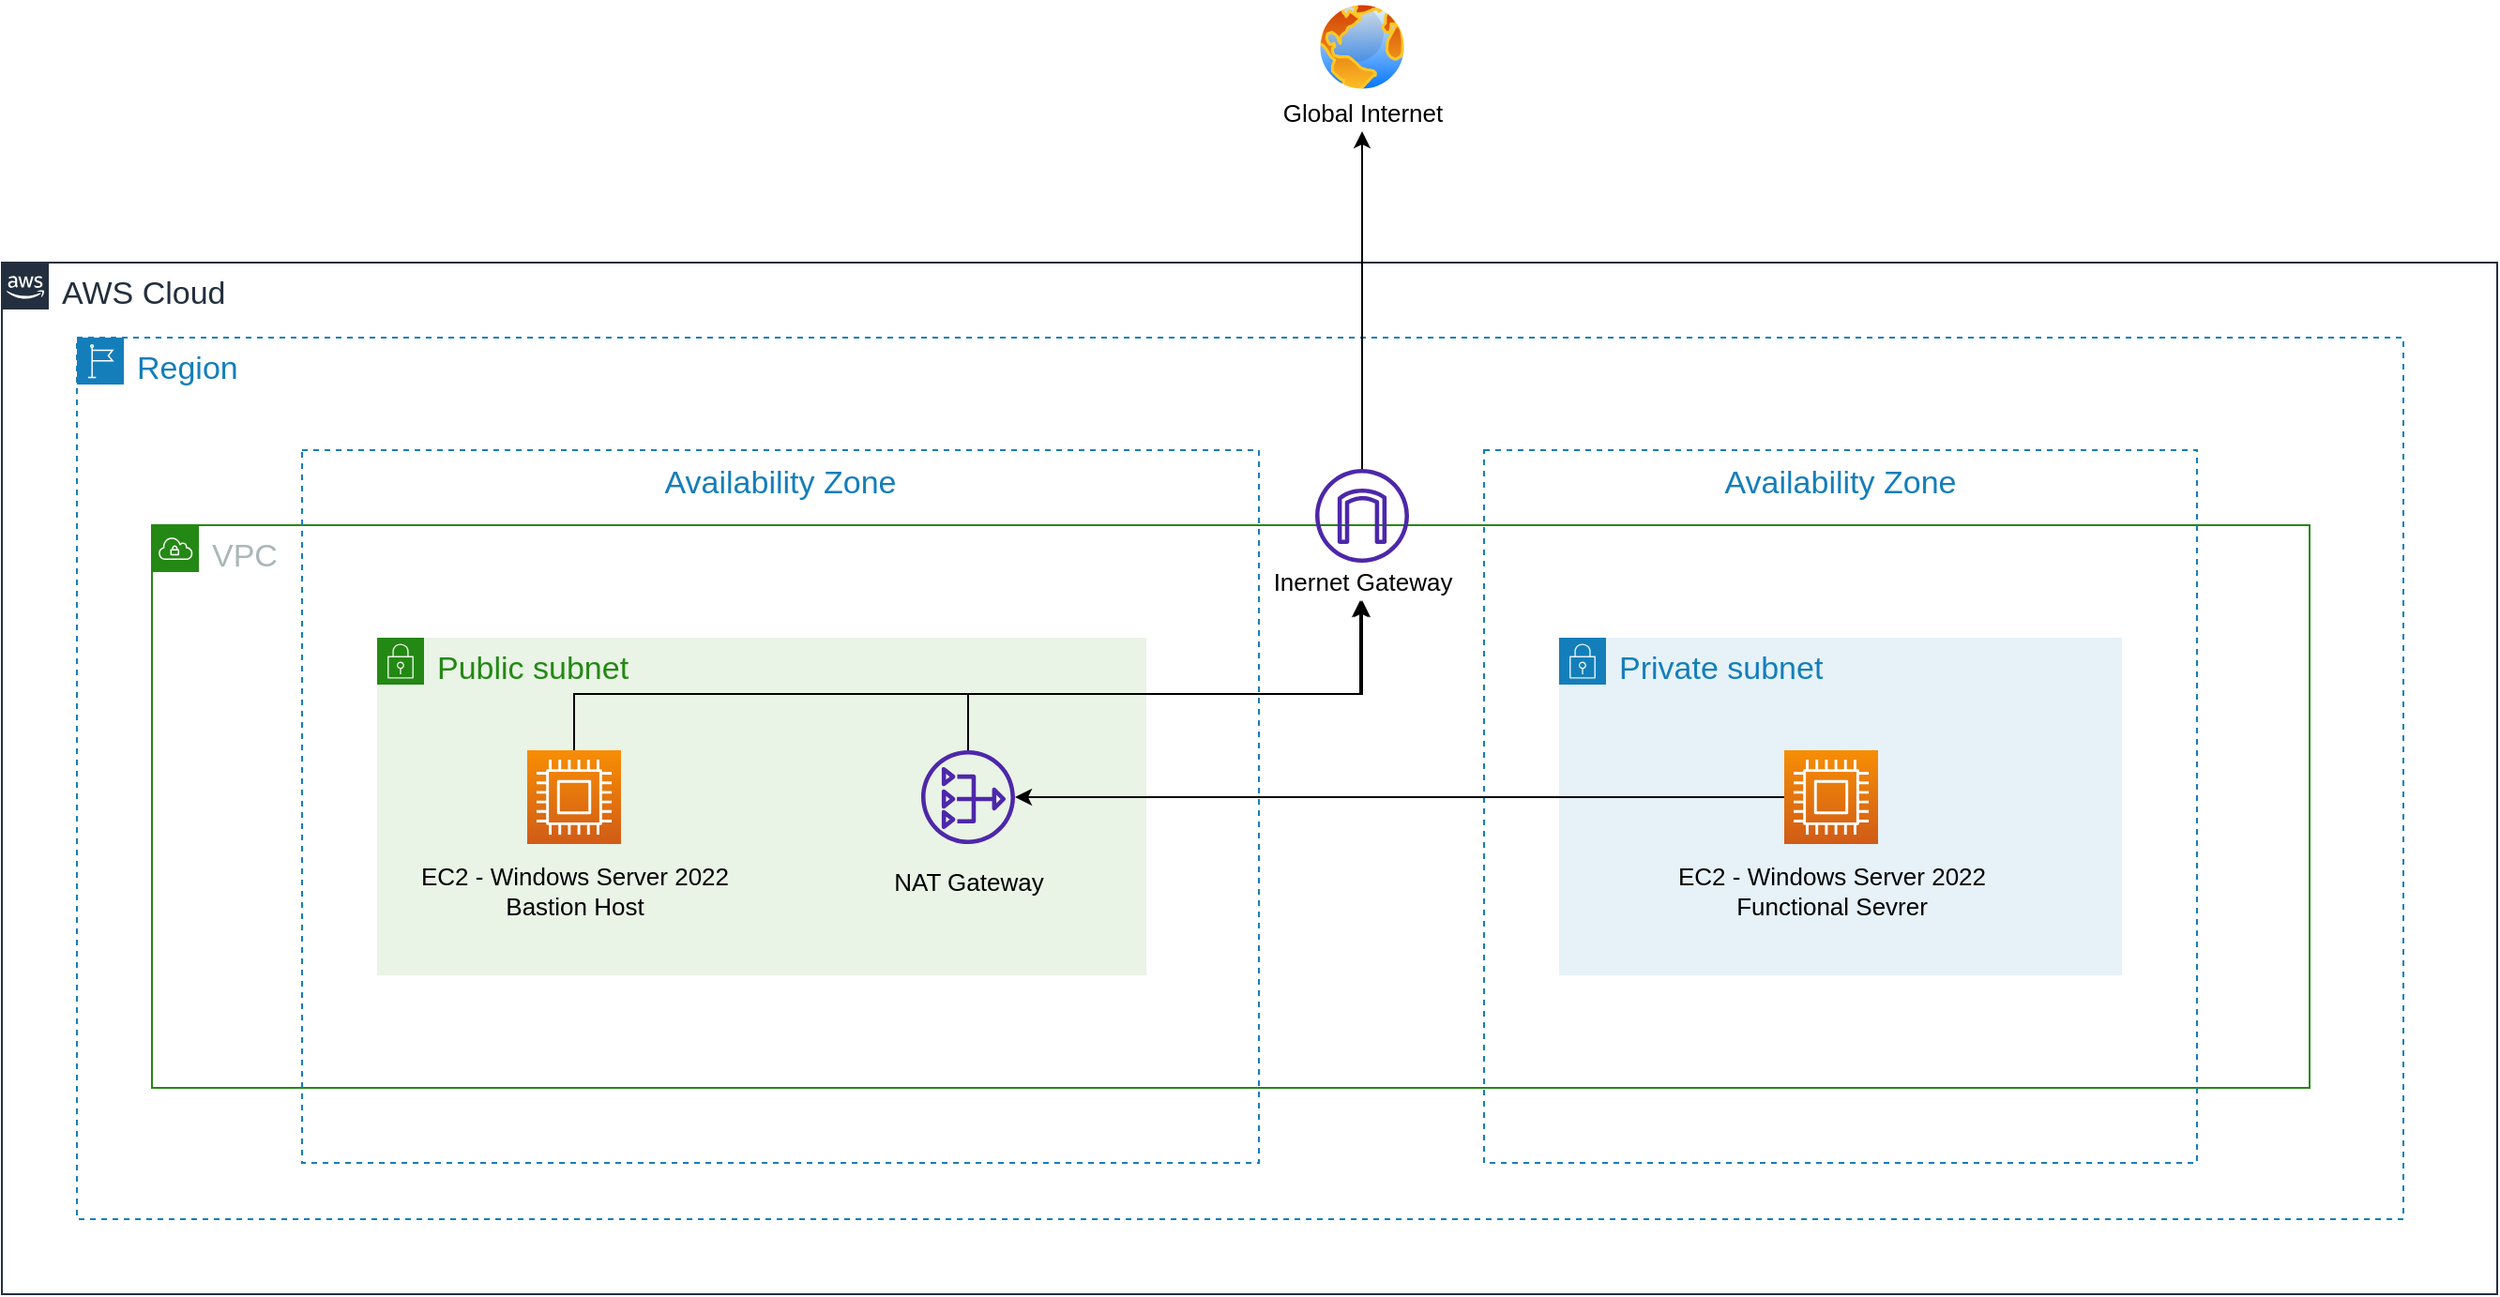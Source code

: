 <mxfile version="20.0.1" type="device"><diagram id="A67ZyxA6y-xGMMpwhFXG" name="Page-1"><mxGraphModel dx="2272" dy="1797" grid="1" gridSize="10" guides="1" tooltips="1" connect="1" arrows="1" fold="1" page="1" pageScale="1" pageWidth="850" pageHeight="1100" math="0" shadow="0"><root><mxCell id="0"/><mxCell id="1" parent="0"/><mxCell id="KC32dRpuhqImI57kzU5C-20" value="&lt;font style=&quot;font-size: 17px;&quot;&gt;AWS Cloud&lt;/font&gt;" style="points=[[0,0],[0.25,0],[0.5,0],[0.75,0],[1,0],[1,0.25],[1,0.5],[1,0.75],[1,1],[0.75,1],[0.5,1],[0.25,1],[0,1],[0,0.75],[0,0.5],[0,0.25]];outlineConnect=0;gradientColor=none;html=1;whiteSpace=wrap;fontSize=12;fontStyle=0;container=1;pointerEvents=0;collapsible=0;recursiveResize=0;shape=mxgraph.aws4.group;grIcon=mxgraph.aws4.group_aws_cloud_alt;strokeColor=#232F3E;fillColor=none;verticalAlign=top;align=left;spacingLeft=30;fontColor=#232F3E;dashed=0;" vertex="1" parent="1"><mxGeometry x="-210" y="20" width="1330" height="550" as="geometry"/></mxCell><mxCell id="KC32dRpuhqImI57kzU5C-19" value="&lt;font style=&quot;font-size: 17px;&quot;&gt;Region&lt;/font&gt;" style="points=[[0,0],[0.25,0],[0.5,0],[0.75,0],[1,0],[1,0.25],[1,0.5],[1,0.75],[1,1],[0.75,1],[0.5,1],[0.25,1],[0,1],[0,0.75],[0,0.5],[0,0.25]];outlineConnect=0;gradientColor=none;html=1;whiteSpace=wrap;fontSize=12;fontStyle=0;container=1;pointerEvents=0;collapsible=0;recursiveResize=0;shape=mxgraph.aws4.group;grIcon=mxgraph.aws4.group_region;strokeColor=#147EBA;fillColor=none;verticalAlign=top;align=left;spacingLeft=30;fontColor=#147EBA;dashed=1;" vertex="1" parent="1"><mxGeometry x="-170" y="60" width="1240" height="470" as="geometry"/></mxCell><mxCell id="KC32dRpuhqImI57kzU5C-17" value="&lt;font style=&quot;font-size: 17px;&quot;&gt;VPC&lt;/font&gt;" style="points=[[0,0],[0.25,0],[0.5,0],[0.75,0],[1,0],[1,0.25],[1,0.5],[1,0.75],[1,1],[0.75,1],[0.5,1],[0.25,1],[0,1],[0,0.75],[0,0.5],[0,0.25]];outlineConnect=0;gradientColor=none;html=1;whiteSpace=wrap;fontSize=12;fontStyle=0;container=1;pointerEvents=0;collapsible=0;recursiveResize=0;shape=mxgraph.aws4.group;grIcon=mxgraph.aws4.group_vpc;strokeColor=#248814;fillColor=none;verticalAlign=top;align=left;spacingLeft=30;fontColor=#AAB7B8;dashed=0;" vertex="1" parent="1"><mxGeometry x="-130" y="160" width="1150" height="300" as="geometry"/></mxCell><mxCell id="KC32dRpuhqImI57kzU5C-16" value="Availability Zone" style="fillColor=none;strokeColor=#147EBA;dashed=1;verticalAlign=top;fontStyle=0;fontColor=#147EBA;fontSize=17;" vertex="1" parent="KC32dRpuhqImI57kzU5C-17"><mxGeometry x="710" y="-40" width="380" height="380" as="geometry"/></mxCell><mxCell id="KC32dRpuhqImI57kzU5C-6" value="&lt;font style=&quot;font-size: 17px;&quot;&gt;Private subnet&lt;/font&gt;" style="points=[[0,0],[0.25,0],[0.5,0],[0.75,0],[1,0],[1,0.25],[1,0.5],[1,0.75],[1,1],[0.75,1],[0.5,1],[0.25,1],[0,1],[0,0.75],[0,0.5],[0,0.25]];outlineConnect=0;gradientColor=none;html=1;whiteSpace=wrap;fontSize=12;fontStyle=0;container=1;pointerEvents=0;collapsible=0;recursiveResize=0;shape=mxgraph.aws4.group;grIcon=mxgraph.aws4.group_security_group;grStroke=0;strokeColor=#147EBA;fillColor=#E6F2F8;verticalAlign=top;align=left;spacingLeft=30;fontColor=#147EBA;dashed=0;" vertex="1" parent="KC32dRpuhqImI57kzU5C-17"><mxGeometry x="750" y="60" width="300" height="180" as="geometry"/></mxCell><mxCell id="KC32dRpuhqImI57kzU5C-11" value="&lt;font style=&quot;font-size: 13px;&quot;&gt;EC2 - Windows Server 2022&lt;br&gt;Functional Sevrer&lt;br&gt;&lt;/font&gt;" style="text;html=1;align=center;verticalAlign=middle;resizable=0;points=[];autosize=1;strokeColor=none;fillColor=none;" vertex="1" parent="KC32dRpuhqImI57kzU5C-6"><mxGeometry x="55" y="120" width="180" height="30" as="geometry"/></mxCell><mxCell id="KC32dRpuhqImI57kzU5C-2" value="" style="sketch=0;points=[[0,0,0],[0.25,0,0],[0.5,0,0],[0.75,0,0],[1,0,0],[0,1,0],[0.25,1,0],[0.5,1,0],[0.75,1,0],[1,1,0],[0,0.25,0],[0,0.5,0],[0,0.75,0],[1,0.25,0],[1,0.5,0],[1,0.75,0]];outlineConnect=0;fontColor=#232F3E;gradientColor=#F78E04;gradientDirection=north;fillColor=#D05C17;strokeColor=#ffffff;dashed=0;verticalLabelPosition=bottom;verticalAlign=top;align=center;html=1;fontSize=12;fontStyle=0;aspect=fixed;shape=mxgraph.aws4.resourceIcon;resIcon=mxgraph.aws4.compute;" vertex="1" parent="KC32dRpuhqImI57kzU5C-17"><mxGeometry x="870" y="120" width="50" height="50" as="geometry"/></mxCell><mxCell id="KC32dRpuhqImI57kzU5C-15" value="Availability Zone" style="fillColor=none;strokeColor=#147EBA;dashed=1;verticalAlign=top;fontStyle=0;fontColor=#147EBA;fontSize=17;" vertex="1" parent="1"><mxGeometry x="-50" y="120" width="510" height="380" as="geometry"/></mxCell><mxCell id="KC32dRpuhqImI57kzU5C-5" value="&lt;font style=&quot;font-size: 17px;&quot;&gt;Public subnet&lt;/font&gt;" style="points=[[0,0],[0.25,0],[0.5,0],[0.75,0],[1,0],[1,0.25],[1,0.5],[1,0.75],[1,1],[0.75,1],[0.5,1],[0.25,1],[0,1],[0,0.75],[0,0.5],[0,0.25]];outlineConnect=0;gradientColor=none;html=1;whiteSpace=wrap;fontSize=12;fontStyle=0;container=1;pointerEvents=0;collapsible=0;recursiveResize=0;shape=mxgraph.aws4.group;grIcon=mxgraph.aws4.group_security_group;grStroke=0;strokeColor=#248814;fillColor=#E9F3E6;verticalAlign=top;align=left;spacingLeft=30;fontColor=#248814;dashed=0;" vertex="1" parent="1"><mxGeometry x="-10" y="220" width="410" height="180" as="geometry"/></mxCell><mxCell id="KC32dRpuhqImI57kzU5C-9" value="&lt;font style=&quot;font-size: 13px;&quot;&gt;EC2 - Windows Server 2022&lt;br&gt;Bastion Host&lt;br&gt;&lt;/font&gt;" style="text;html=1;align=center;verticalAlign=middle;resizable=0;points=[];autosize=1;strokeColor=none;fillColor=none;" vertex="1" parent="KC32dRpuhqImI57kzU5C-5"><mxGeometry x="15" y="120" width="180" height="30" as="geometry"/></mxCell><mxCell id="KC32dRpuhqImI57kzU5C-10" value="&lt;font style=&quot;font-size: 13px;&quot;&gt;NAT Gateway&lt;/font&gt;" style="text;html=1;align=center;verticalAlign=middle;resizable=0;points=[];autosize=1;strokeColor=none;fillColor=none;" vertex="1" parent="KC32dRpuhqImI57kzU5C-5"><mxGeometry x="265" y="120" width="100" height="20" as="geometry"/></mxCell><mxCell id="KC32dRpuhqImI57kzU5C-18" style="edgeStyle=orthogonalEdgeStyle;rounded=0;orthogonalLoop=1;jettySize=auto;html=1;entryX=0.491;entryY=1;entryDx=0;entryDy=0;entryPerimeter=0;fontSize=13;exitX=0.5;exitY=0;exitDx=0;exitDy=0;exitPerimeter=0;" edge="1" parent="1" source="KC32dRpuhqImI57kzU5C-1" target="KC32dRpuhqImI57kzU5C-8"><mxGeometry relative="1" as="geometry"><Array as="points"><mxPoint x="95" y="250"/><mxPoint x="514" y="250"/></Array></mxGeometry></mxCell><mxCell id="KC32dRpuhqImI57kzU5C-1" value="" style="sketch=0;points=[[0,0,0],[0.25,0,0],[0.5,0,0],[0.75,0,0],[1,0,0],[0,1,0],[0.25,1,0],[0.5,1,0],[0.75,1,0],[1,1,0],[0,0.25,0],[0,0.5,0],[0,0.75,0],[1,0.25,0],[1,0.5,0],[1,0.75,0]];outlineConnect=0;fontColor=#232F3E;gradientColor=#F78E04;gradientDirection=north;fillColor=#D05C17;strokeColor=#ffffff;dashed=0;verticalLabelPosition=bottom;verticalAlign=top;align=center;html=1;fontSize=12;fontStyle=0;aspect=fixed;shape=mxgraph.aws4.resourceIcon;resIcon=mxgraph.aws4.compute;" vertex="1" parent="1"><mxGeometry x="70" y="280" width="50" height="50" as="geometry"/></mxCell><mxCell id="KC32dRpuhqImI57kzU5C-13" style="edgeStyle=orthogonalEdgeStyle;rounded=0;orthogonalLoop=1;jettySize=auto;html=1;fontSize=13;" edge="1" parent="1" source="KC32dRpuhqImI57kzU5C-2" target="KC32dRpuhqImI57kzU5C-3"><mxGeometry relative="1" as="geometry"/></mxCell><mxCell id="KC32dRpuhqImI57kzU5C-14" style="edgeStyle=orthogonalEdgeStyle;rounded=0;orthogonalLoop=1;jettySize=auto;html=1;fontSize=13;" edge="1" parent="1" source="KC32dRpuhqImI57kzU5C-3" target="KC32dRpuhqImI57kzU5C-8"><mxGeometry relative="1" as="geometry"><mxPoint x="505" y="90" as="targetPoint"/><Array as="points"><mxPoint x="305" y="250"/><mxPoint x="515" y="250"/></Array></mxGeometry></mxCell><mxCell id="KC32dRpuhqImI57kzU5C-3" value="" style="sketch=0;outlineConnect=0;fontColor=#232F3E;gradientColor=none;fillColor=#4D27AA;strokeColor=none;dashed=0;verticalLabelPosition=bottom;verticalAlign=top;align=center;html=1;fontSize=12;fontStyle=0;aspect=fixed;pointerEvents=1;shape=mxgraph.aws4.nat_gateway;" vertex="1" parent="1"><mxGeometry x="280" y="280" width="50" height="50" as="geometry"/></mxCell><mxCell id="KC32dRpuhqImI57kzU5C-23" style="edgeStyle=orthogonalEdgeStyle;rounded=0;orthogonalLoop=1;jettySize=auto;html=1;fontSize=13;" edge="1" parent="1" source="KC32dRpuhqImI57kzU5C-4" target="KC32dRpuhqImI57kzU5C-22"><mxGeometry relative="1" as="geometry"/></mxCell><mxCell id="KC32dRpuhqImI57kzU5C-4" value="" style="sketch=0;outlineConnect=0;fontColor=#232F3E;gradientColor=none;fillColor=#4D27AA;strokeColor=none;dashed=0;verticalLabelPosition=bottom;verticalAlign=top;align=center;html=1;fontSize=12;fontStyle=0;aspect=fixed;pointerEvents=1;shape=mxgraph.aws4.internet_gateway;" vertex="1" parent="1"><mxGeometry x="490" y="130" width="50" height="50" as="geometry"/></mxCell><mxCell id="KC32dRpuhqImI57kzU5C-8" value="&lt;font style=&quot;font-size: 13px;&quot;&gt;Inernet Gateway&lt;/font&gt;" style="text;html=1;align=center;verticalAlign=middle;resizable=0;points=[];autosize=1;strokeColor=none;fillColor=none;" vertex="1" parent="1"><mxGeometry x="460" y="180" width="110" height="20" as="geometry"/></mxCell><mxCell id="KC32dRpuhqImI57kzU5C-21" value="" style="aspect=fixed;perimeter=ellipsePerimeter;html=1;align=center;shadow=0;dashed=0;spacingTop=3;image;image=img/lib/active_directory/internet_globe.svg;fontSize=13;" vertex="1" parent="1"><mxGeometry x="490" y="-120" width="50" height="50" as="geometry"/></mxCell><mxCell id="KC32dRpuhqImI57kzU5C-22" value="&lt;span style=&quot;font-size: 13px;&quot;&gt;Global Internet&lt;/span&gt;" style="text;html=1;align=center;verticalAlign=middle;resizable=0;points=[];autosize=1;strokeColor=none;fillColor=none;" vertex="1" parent="1"><mxGeometry x="465" y="-70" width="100" height="20" as="geometry"/></mxCell></root></mxGraphModel></diagram></mxfile>